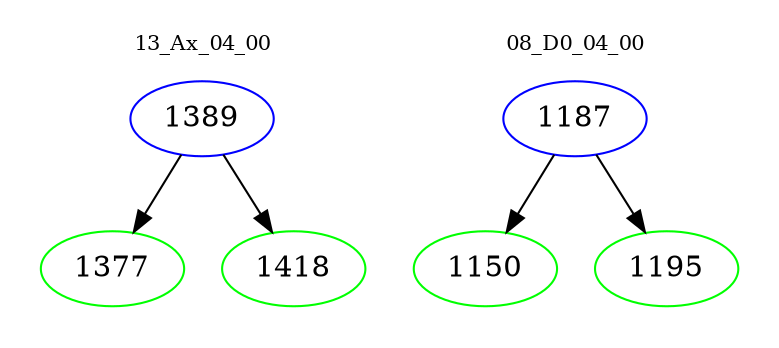 digraph{
subgraph cluster_0 {
color = white
label = "13_Ax_04_00";
fontsize=10;
T0_1389 [label="1389", color="blue"]
T0_1389 -> T0_1377 [color="black"]
T0_1377 [label="1377", color="green"]
T0_1389 -> T0_1418 [color="black"]
T0_1418 [label="1418", color="green"]
}
subgraph cluster_1 {
color = white
label = "08_D0_04_00";
fontsize=10;
T1_1187 [label="1187", color="blue"]
T1_1187 -> T1_1150 [color="black"]
T1_1150 [label="1150", color="green"]
T1_1187 -> T1_1195 [color="black"]
T1_1195 [label="1195", color="green"]
}
}
